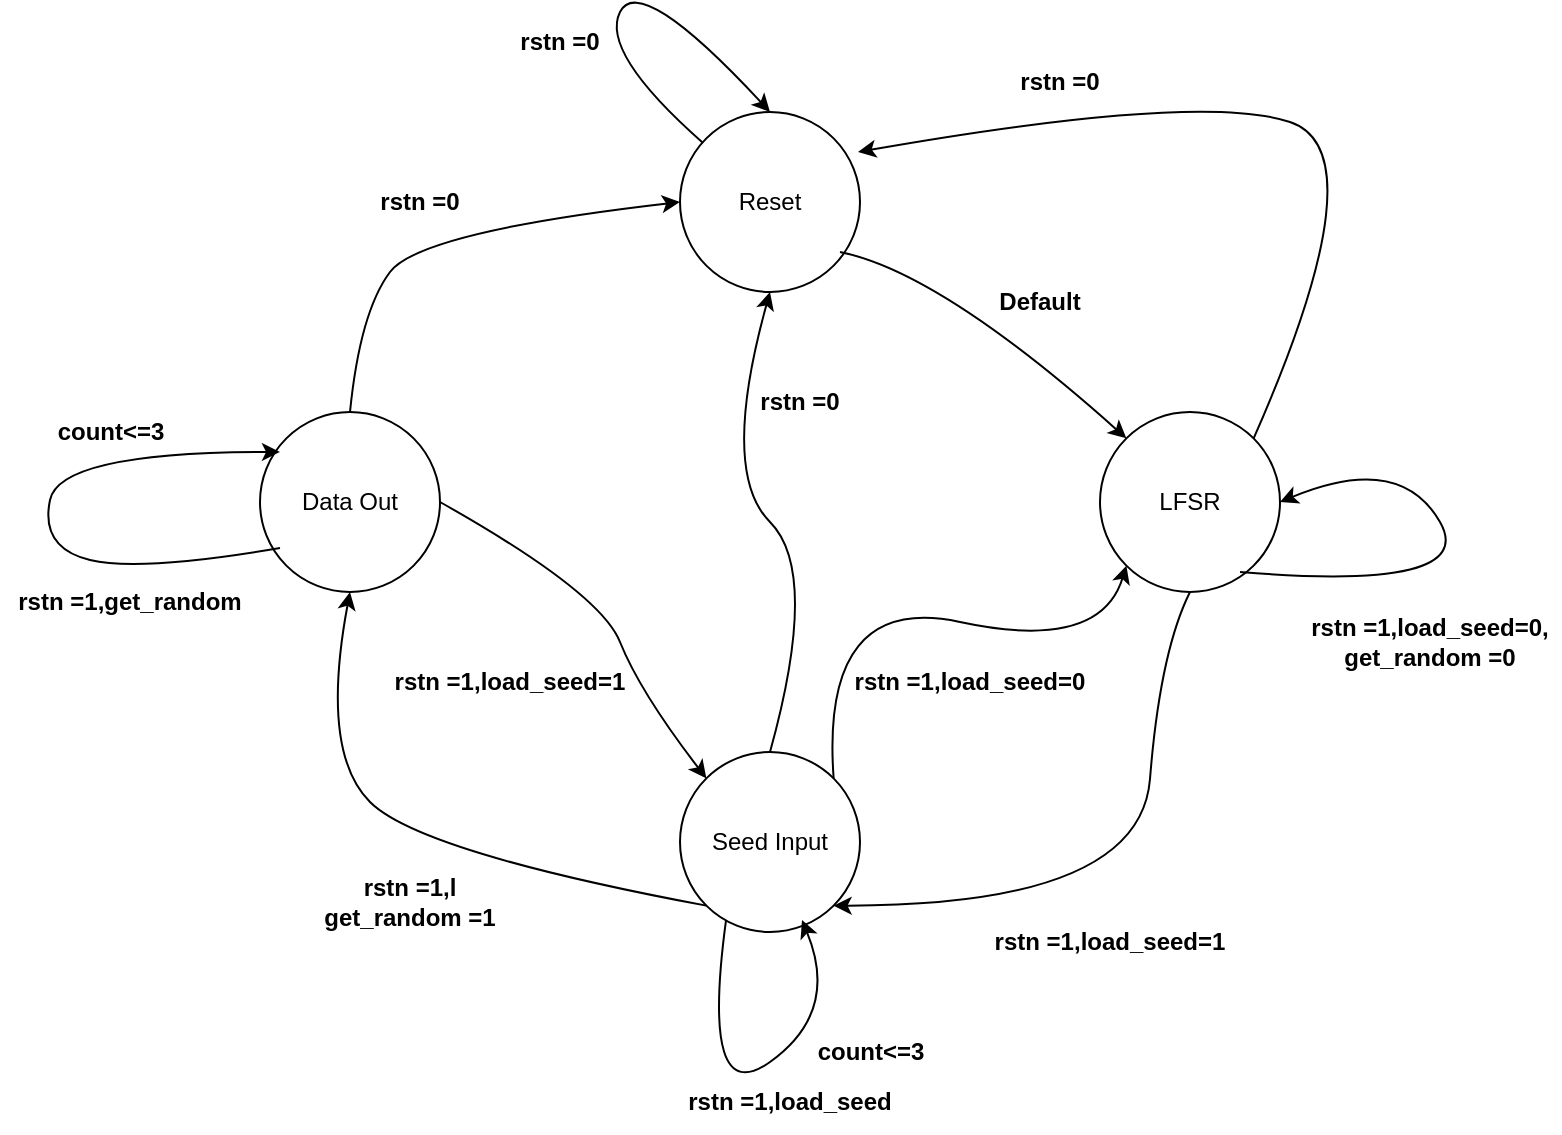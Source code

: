 <mxfile version="15.5.2" type="github">
  <diagram id="MhX_Fh0cY5UVpQnXWGEK" name="Page-1">
    <mxGraphModel dx="1038" dy="564" grid="1" gridSize="10" guides="1" tooltips="1" connect="1" arrows="1" fold="1" page="1" pageScale="1" pageWidth="850" pageHeight="1100" math="0" shadow="0">
      <root>
        <mxCell id="0" />
        <mxCell id="1" parent="0" />
        <mxCell id="Y-RGzD8ObDxHajr9Aqxz-4" value="Reset" style="ellipse;whiteSpace=wrap;html=1;aspect=fixed;" vertex="1" parent="1">
          <mxGeometry x="380" y="90" width="90" height="90" as="geometry" />
        </mxCell>
        <mxCell id="Y-RGzD8ObDxHajr9Aqxz-10" value="" style="ellipse;whiteSpace=wrap;html=1;aspect=fixed;" vertex="1" parent="1">
          <mxGeometry x="170" y="240" width="90" height="90" as="geometry" />
        </mxCell>
        <mxCell id="Y-RGzD8ObDxHajr9Aqxz-11" value="Data Out" style="text;html=1;strokeColor=none;fillColor=none;align=center;verticalAlign=middle;whiteSpace=wrap;rounded=0;" vertex="1" parent="1">
          <mxGeometry x="170" y="240" width="90" height="90" as="geometry" />
        </mxCell>
        <mxCell id="Y-RGzD8ObDxHajr9Aqxz-13" value="LFSR" style="ellipse;whiteSpace=wrap;html=1;aspect=fixed;" vertex="1" parent="1">
          <mxGeometry x="590" y="240" width="90" height="90" as="geometry" />
        </mxCell>
        <mxCell id="Y-RGzD8ObDxHajr9Aqxz-14" value="Seed Input" style="ellipse;whiteSpace=wrap;html=1;aspect=fixed;" vertex="1" parent="1">
          <mxGeometry x="380" y="410" width="90" height="90" as="geometry" />
        </mxCell>
        <mxCell id="Y-RGzD8ObDxHajr9Aqxz-17" value="" style="curved=1;endArrow=classic;html=1;rounded=0;entryX=0.989;entryY=0.222;entryDx=0;entryDy=0;entryPerimeter=0;exitX=1;exitY=0;exitDx=0;exitDy=0;" edge="1" parent="1" source="Y-RGzD8ObDxHajr9Aqxz-13" target="Y-RGzD8ObDxHajr9Aqxz-4">
          <mxGeometry width="50" height="50" relative="1" as="geometry">
            <mxPoint x="680" y="110" as="sourcePoint" />
            <mxPoint x="730" y="60" as="targetPoint" />
            <Array as="points">
              <mxPoint x="730" y="110" />
              <mxPoint x="640" y="80" />
            </Array>
          </mxGeometry>
        </mxCell>
        <mxCell id="Y-RGzD8ObDxHajr9Aqxz-19" value="" style="curved=1;endArrow=classic;html=1;rounded=0;exitX=1;exitY=0;exitDx=0;exitDy=0;entryX=0;entryY=1;entryDx=0;entryDy=0;" edge="1" parent="1" source="Y-RGzD8ObDxHajr9Aqxz-14" target="Y-RGzD8ObDxHajr9Aqxz-13">
          <mxGeometry width="50" height="50" relative="1" as="geometry">
            <mxPoint x="510" y="390" as="sourcePoint" />
            <mxPoint x="560" y="340" as="targetPoint" />
            <Array as="points">
              <mxPoint x="450" y="330" />
              <mxPoint x="590" y="360" />
            </Array>
          </mxGeometry>
        </mxCell>
        <mxCell id="Y-RGzD8ObDxHajr9Aqxz-21" value="" style="curved=1;endArrow=classic;html=1;rounded=0;exitX=0.5;exitY=1;exitDx=0;exitDy=0;entryX=1;entryY=1;entryDx=0;entryDy=0;" edge="1" parent="1" source="Y-RGzD8ObDxHajr9Aqxz-13" target="Y-RGzD8ObDxHajr9Aqxz-14">
          <mxGeometry width="50" height="50" relative="1" as="geometry">
            <mxPoint x="630" y="420" as="sourcePoint" />
            <mxPoint x="580" y="470" as="targetPoint" />
            <Array as="points">
              <mxPoint x="620" y="360" />
              <mxPoint x="610" y="487" />
            </Array>
          </mxGeometry>
        </mxCell>
        <mxCell id="Y-RGzD8ObDxHajr9Aqxz-22" value="" style="curved=1;endArrow=classic;html=1;rounded=0;entryX=0;entryY=0;entryDx=0;entryDy=0;exitX=1;exitY=0.5;exitDx=0;exitDy=0;" edge="1" parent="1" source="Y-RGzD8ObDxHajr9Aqxz-11" target="Y-RGzD8ObDxHajr9Aqxz-14">
          <mxGeometry width="50" height="50" relative="1" as="geometry">
            <mxPoint x="230" y="320" as="sourcePoint" />
            <mxPoint x="450" y="270" as="targetPoint" />
            <Array as="points">
              <mxPoint x="340" y="330" />
              <mxPoint x="360" y="380" />
            </Array>
          </mxGeometry>
        </mxCell>
        <mxCell id="Y-RGzD8ObDxHajr9Aqxz-24" value="" style="curved=1;endArrow=classic;html=1;rounded=0;entryX=0.5;entryY=1;entryDx=0;entryDy=0;exitX=0;exitY=1;exitDx=0;exitDy=0;" edge="1" parent="1" source="Y-RGzD8ObDxHajr9Aqxz-14" target="Y-RGzD8ObDxHajr9Aqxz-11">
          <mxGeometry width="50" height="50" relative="1" as="geometry">
            <mxPoint x="200" y="460" as="sourcePoint" />
            <mxPoint x="250" y="410" as="targetPoint" />
            <Array as="points">
              <mxPoint x="250" y="460" />
              <mxPoint x="200" y="410" />
            </Array>
          </mxGeometry>
        </mxCell>
        <mxCell id="Y-RGzD8ObDxHajr9Aqxz-25" value="" style="curved=1;endArrow=classic;html=1;rounded=0;exitX=0.5;exitY=0;exitDx=0;exitDy=0;entryX=0.5;entryY=1;entryDx=0;entryDy=0;" edge="1" parent="1" source="Y-RGzD8ObDxHajr9Aqxz-14" target="Y-RGzD8ObDxHajr9Aqxz-4">
          <mxGeometry width="50" height="50" relative="1" as="geometry">
            <mxPoint x="400" y="320" as="sourcePoint" />
            <mxPoint x="450" y="270" as="targetPoint" />
            <Array as="points">
              <mxPoint x="450" y="320" />
              <mxPoint x="400" y="270" />
            </Array>
          </mxGeometry>
        </mxCell>
        <mxCell id="Y-RGzD8ObDxHajr9Aqxz-27" value="" style="curved=1;endArrow=classic;html=1;rounded=0;exitX=0.5;exitY=0;exitDx=0;exitDy=0;entryX=0;entryY=0.5;entryDx=0;entryDy=0;" edge="1" parent="1" source="Y-RGzD8ObDxHajr9Aqxz-11" target="Y-RGzD8ObDxHajr9Aqxz-4">
          <mxGeometry width="50" height="50" relative="1" as="geometry">
            <mxPoint x="250" y="200" as="sourcePoint" />
            <mxPoint x="300" y="150" as="targetPoint" />
            <Array as="points">
              <mxPoint x="220" y="190" />
              <mxPoint x="250" y="150" />
            </Array>
          </mxGeometry>
        </mxCell>
        <mxCell id="Y-RGzD8ObDxHajr9Aqxz-29" value="" style="curved=1;endArrow=classic;html=1;rounded=0;entryX=0;entryY=0;entryDx=0;entryDy=0;" edge="1" parent="1" target="Y-RGzD8ObDxHajr9Aqxz-13">
          <mxGeometry width="50" height="50" relative="1" as="geometry">
            <mxPoint x="460" y="160" as="sourcePoint" />
            <mxPoint x="560" y="170" as="targetPoint" />
            <Array as="points">
              <mxPoint x="510" y="170" />
            </Array>
          </mxGeometry>
        </mxCell>
        <mxCell id="Y-RGzD8ObDxHajr9Aqxz-30" value="&lt;b&gt;rstn =0&lt;/b&gt;" style="text;html=1;strokeColor=none;fillColor=none;align=center;verticalAlign=middle;whiteSpace=wrap;rounded=0;" vertex="1" parent="1">
          <mxGeometry x="540" y="60" width="60" height="30" as="geometry" />
        </mxCell>
        <mxCell id="Y-RGzD8ObDxHajr9Aqxz-31" value="&lt;b&gt;rstn =0&lt;/b&gt;" style="text;html=1;strokeColor=none;fillColor=none;align=center;verticalAlign=middle;whiteSpace=wrap;rounded=0;" vertex="1" parent="1">
          <mxGeometry x="410" y="220" width="60" height="30" as="geometry" />
        </mxCell>
        <mxCell id="Y-RGzD8ObDxHajr9Aqxz-32" value="&lt;b&gt;rstn =0&lt;/b&gt;" style="text;html=1;strokeColor=none;fillColor=none;align=center;verticalAlign=middle;whiteSpace=wrap;rounded=0;" vertex="1" parent="1">
          <mxGeometry x="220" y="120" width="60" height="30" as="geometry" />
        </mxCell>
        <mxCell id="Y-RGzD8ObDxHajr9Aqxz-34" value="" style="curved=1;endArrow=classic;html=1;rounded=0;exitX=0.778;exitY=0.889;exitDx=0;exitDy=0;exitPerimeter=0;entryX=1;entryY=0.5;entryDx=0;entryDy=0;" edge="1" parent="1" source="Y-RGzD8ObDxHajr9Aqxz-13" target="Y-RGzD8ObDxHajr9Aqxz-13">
          <mxGeometry width="50" height="50" relative="1" as="geometry">
            <mxPoint x="730" y="330" as="sourcePoint" />
            <mxPoint x="780" y="280" as="targetPoint" />
            <Array as="points">
              <mxPoint x="780" y="330" />
              <mxPoint x="740" y="260" />
            </Array>
          </mxGeometry>
        </mxCell>
        <mxCell id="Y-RGzD8ObDxHajr9Aqxz-37" value="" style="curved=1;endArrow=classic;html=1;rounded=0;exitX=0.256;exitY=0.933;exitDx=0;exitDy=0;exitPerimeter=0;" edge="1" parent="1" source="Y-RGzD8ObDxHajr9Aqxz-14">
          <mxGeometry width="50" height="50" relative="1" as="geometry">
            <mxPoint x="400" y="580" as="sourcePoint" />
            <mxPoint x="441" y="494" as="targetPoint" />
            <Array as="points">
              <mxPoint x="390" y="590" />
              <mxPoint x="460" y="540" />
            </Array>
          </mxGeometry>
        </mxCell>
        <mxCell id="Y-RGzD8ObDxHajr9Aqxz-38" value="" style="curved=1;endArrow=classic;html=1;rounded=0;entryX=0.111;entryY=0.222;entryDx=0;entryDy=0;entryPerimeter=0;" edge="1" parent="1" target="Y-RGzD8ObDxHajr9Aqxz-11">
          <mxGeometry width="50" height="50" relative="1" as="geometry">
            <mxPoint x="180" y="308" as="sourcePoint" />
            <mxPoint x="150" y="270" as="targetPoint" />
            <Array as="points">
              <mxPoint x="110" y="320" />
              <mxPoint x="60" y="308" />
              <mxPoint x="70" y="260" />
            </Array>
          </mxGeometry>
        </mxCell>
        <mxCell id="Y-RGzD8ObDxHajr9Aqxz-39" value="&lt;b&gt;rstn =1,get_random&lt;/b&gt;" style="text;html=1;strokeColor=none;fillColor=none;align=center;verticalAlign=middle;whiteSpace=wrap;rounded=0;" vertex="1" parent="1">
          <mxGeometry x="40" y="320" width="130" height="30" as="geometry" />
        </mxCell>
        <mxCell id="Y-RGzD8ObDxHajr9Aqxz-40" value="&lt;b&gt;rstn =1,load_seed&lt;/b&gt;" style="text;html=1;strokeColor=none;fillColor=none;align=center;verticalAlign=middle;whiteSpace=wrap;rounded=0;" vertex="1" parent="1">
          <mxGeometry x="370" y="570" width="130" height="30" as="geometry" />
        </mxCell>
        <mxCell id="Y-RGzD8ObDxHajr9Aqxz-41" value="&lt;div&gt;&lt;b&gt;rstn =1,l&lt;/b&gt;&lt;/div&gt;&lt;div&gt;&lt;b&gt;get_random =1&lt;/b&gt;&lt;br&gt;&lt;/div&gt;" style="text;html=1;strokeColor=none;fillColor=none;align=center;verticalAlign=middle;whiteSpace=wrap;rounded=0;" vertex="1" parent="1">
          <mxGeometry x="180" y="470" width="130" height="30" as="geometry" />
        </mxCell>
        <mxCell id="Y-RGzD8ObDxHajr9Aqxz-42" value="&lt;div&gt;&lt;b&gt;rstn =1,load_seed=1&lt;/b&gt;&lt;/div&gt;" style="text;html=1;strokeColor=none;fillColor=none;align=center;verticalAlign=middle;whiteSpace=wrap;rounded=0;" vertex="1" parent="1">
          <mxGeometry x="230" y="360" width="130" height="30" as="geometry" />
        </mxCell>
        <mxCell id="Y-RGzD8ObDxHajr9Aqxz-44" value="&lt;div&gt;&lt;b&gt;rstn =1,load_seed=0,&lt;/b&gt;&lt;/div&gt;&lt;div&gt;&lt;b&gt;get_random =0&lt;/b&gt;&lt;br&gt;&lt;/div&gt;" style="text;html=1;strokeColor=none;fillColor=none;align=center;verticalAlign=middle;whiteSpace=wrap;rounded=0;" vertex="1" parent="1">
          <mxGeometry x="690" y="340" width="130" height="30" as="geometry" />
        </mxCell>
        <mxCell id="Y-RGzD8ObDxHajr9Aqxz-45" value="&lt;div&gt;&lt;b&gt;rstn =1,load_seed=1&lt;/b&gt;&lt;/div&gt;" style="text;html=1;strokeColor=none;fillColor=none;align=center;verticalAlign=middle;whiteSpace=wrap;rounded=0;" vertex="1" parent="1">
          <mxGeometry x="530" y="490" width="130" height="30" as="geometry" />
        </mxCell>
        <mxCell id="Y-RGzD8ObDxHajr9Aqxz-46" value="&lt;div&gt;&lt;b&gt;rstn =1,load_seed=0&lt;/b&gt;&lt;/div&gt;" style="text;html=1;strokeColor=none;fillColor=none;align=center;verticalAlign=middle;whiteSpace=wrap;rounded=0;" vertex="1" parent="1">
          <mxGeometry x="460" y="360" width="130" height="30" as="geometry" />
        </mxCell>
        <mxCell id="Y-RGzD8ObDxHajr9Aqxz-49" value="" style="curved=1;endArrow=classic;html=1;rounded=0;entryX=0.5;entryY=0;entryDx=0;entryDy=0;" edge="1" parent="1" source="Y-RGzD8ObDxHajr9Aqxz-4" target="Y-RGzD8ObDxHajr9Aqxz-4">
          <mxGeometry width="50" height="50" relative="1" as="geometry">
            <mxPoint x="340" y="110" as="sourcePoint" />
            <mxPoint x="390" y="60" as="targetPoint" />
            <Array as="points">
              <mxPoint x="340" y="60" />
              <mxPoint x="360" y="20" />
            </Array>
          </mxGeometry>
        </mxCell>
        <mxCell id="Y-RGzD8ObDxHajr9Aqxz-50" value="&lt;b&gt;rstn =0&lt;/b&gt;" style="text;html=1;strokeColor=none;fillColor=none;align=center;verticalAlign=middle;whiteSpace=wrap;rounded=0;" vertex="1" parent="1">
          <mxGeometry x="290" y="40" width="60" height="30" as="geometry" />
        </mxCell>
        <mxCell id="Y-RGzD8ObDxHajr9Aqxz-52" value="&lt;b&gt;Default&lt;/b&gt;" style="text;html=1;strokeColor=none;fillColor=none;align=center;verticalAlign=middle;whiteSpace=wrap;rounded=0;" vertex="1" parent="1">
          <mxGeometry x="530" y="170" width="60" height="30" as="geometry" />
        </mxCell>
        <mxCell id="Y-RGzD8ObDxHajr9Aqxz-53" value="&lt;b&gt;count&amp;lt;=3&lt;/b&gt;" style="text;html=1;align=center;verticalAlign=middle;resizable=0;points=[];autosize=1;strokeColor=none;fillColor=none;" vertex="1" parent="1">
          <mxGeometry x="440" y="550" width="70" height="20" as="geometry" />
        </mxCell>
        <mxCell id="Y-RGzD8ObDxHajr9Aqxz-54" value="&lt;b&gt;count&amp;lt;=3&lt;/b&gt;" style="text;html=1;align=center;verticalAlign=middle;resizable=0;points=[];autosize=1;strokeColor=none;fillColor=none;" vertex="1" parent="1">
          <mxGeometry x="60" y="240" width="70" height="20" as="geometry" />
        </mxCell>
      </root>
    </mxGraphModel>
  </diagram>
</mxfile>
